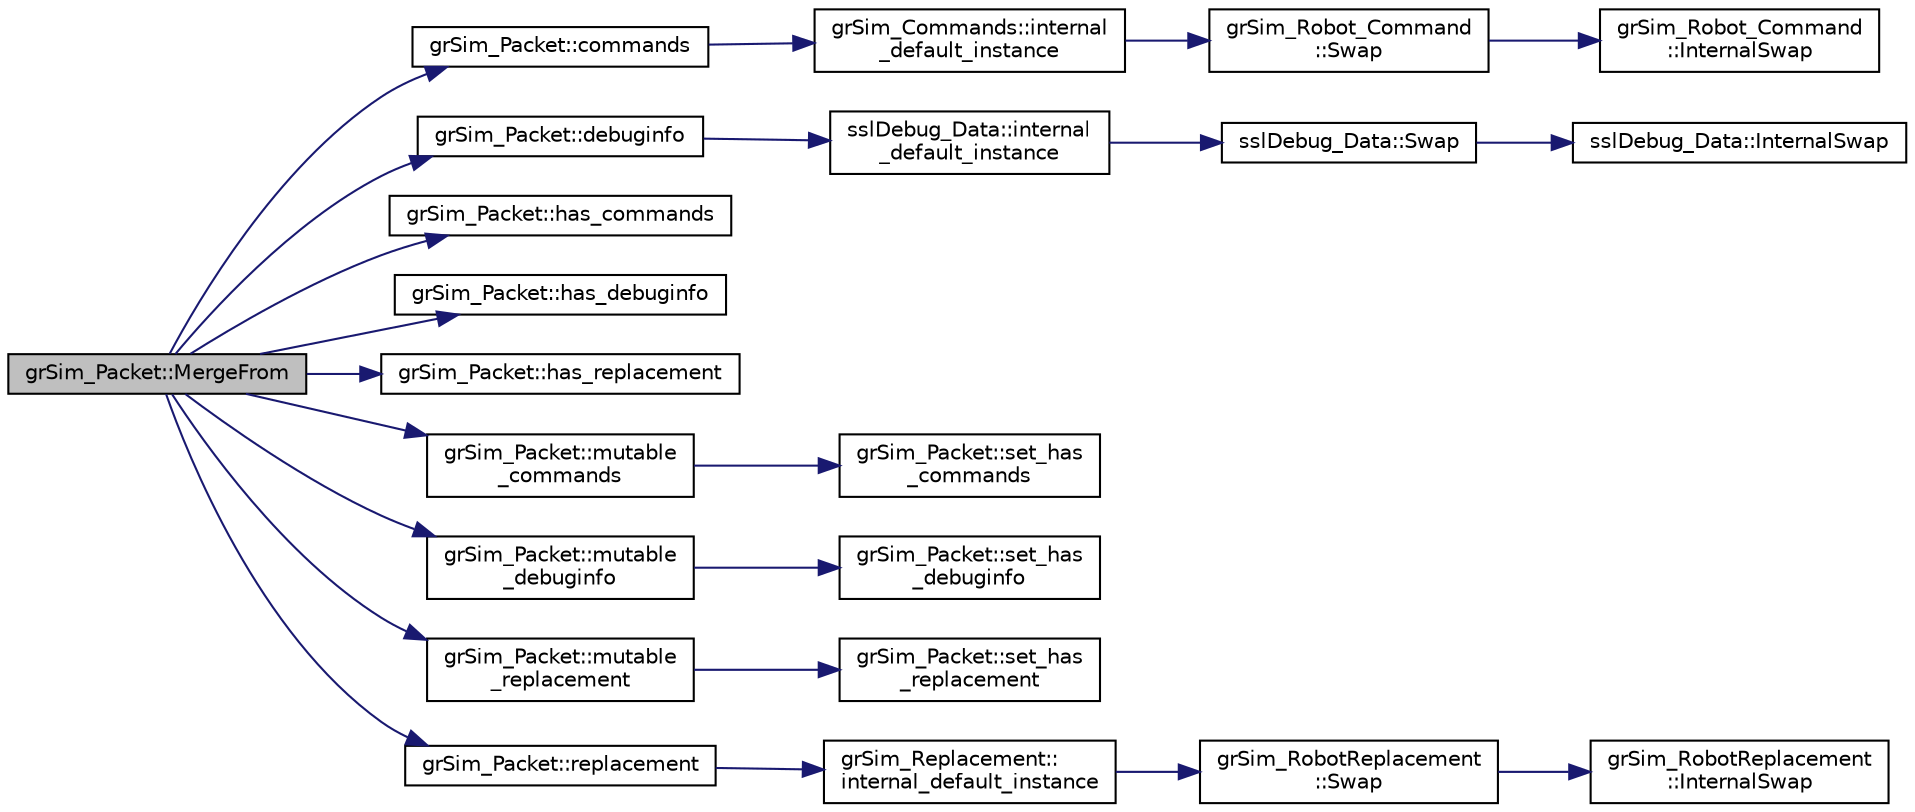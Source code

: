 digraph "grSim_Packet::MergeFrom"
{
 // INTERACTIVE_SVG=YES
  edge [fontname="Helvetica",fontsize="10",labelfontname="Helvetica",labelfontsize="10"];
  node [fontname="Helvetica",fontsize="10",shape=record];
  rankdir="LR";
  Node1 [label="grSim_Packet::MergeFrom",height=0.2,width=0.4,color="black", fillcolor="grey75", style="filled", fontcolor="black"];
  Node1 -> Node2 [color="midnightblue",fontsize="10",style="solid",fontname="Helvetica"];
  Node2 [label="grSim_Packet::commands",height=0.2,width=0.4,color="black", fillcolor="white", style="filled",URL="$d3/db5/classgr_sim___packet.html#a3198505f4a5ef2d22038efee9331a760"];
  Node2 -> Node3 [color="midnightblue",fontsize="10",style="solid",fontname="Helvetica"];
  Node3 [label="grSim_Commands::internal\l_default_instance",height=0.2,width=0.4,color="black", fillcolor="white", style="filled",URL="$d0/d13/classgr_sim___commands.html#a3098a0a4b94dd42c3be0f6b4bedbf663"];
  Node3 -> Node4 [color="midnightblue",fontsize="10",style="solid",fontname="Helvetica"];
  Node4 [label="grSim_Robot_Command\l::Swap",height=0.2,width=0.4,color="black", fillcolor="white", style="filled",URL="$d1/d68/classgr_sim___robot___command.html#a3308bdb23be31e83cb52dee2b25e000e"];
  Node4 -> Node5 [color="midnightblue",fontsize="10",style="solid",fontname="Helvetica"];
  Node5 [label="grSim_Robot_Command\l::InternalSwap",height=0.2,width=0.4,color="black", fillcolor="white", style="filled",URL="$d1/d68/classgr_sim___robot___command.html#a7b3aa15368c13307afb9bda35340540b"];
  Node1 -> Node6 [color="midnightblue",fontsize="10",style="solid",fontname="Helvetica"];
  Node6 [label="grSim_Packet::debuginfo",height=0.2,width=0.4,color="black", fillcolor="white", style="filled",URL="$d3/db5/classgr_sim___packet.html#ae412290f0890a769e706652e59432fbc"];
  Node6 -> Node7 [color="midnightblue",fontsize="10",style="solid",fontname="Helvetica"];
  Node7 [label="sslDebug_Data::internal\l_default_instance",height=0.2,width=0.4,color="black", fillcolor="white", style="filled",URL="$d4/d17/classssl_debug___data.html#a6c228149dad67debe9f7bb7ff372e455"];
  Node7 -> Node8 [color="midnightblue",fontsize="10",style="solid",fontname="Helvetica"];
  Node8 [label="sslDebug_Data::Swap",height=0.2,width=0.4,color="black", fillcolor="white", style="filled",URL="$d4/d17/classssl_debug___data.html#af803d7f7fe7f09ef001308777613478e"];
  Node8 -> Node9 [color="midnightblue",fontsize="10",style="solid",fontname="Helvetica"];
  Node9 [label="sslDebug_Data::InternalSwap",height=0.2,width=0.4,color="black", fillcolor="white", style="filled",URL="$d4/d17/classssl_debug___data.html#aaa637191c2ab15c4b8bfe78c6f9b098a"];
  Node1 -> Node10 [color="midnightblue",fontsize="10",style="solid",fontname="Helvetica"];
  Node10 [label="grSim_Packet::has_commands",height=0.2,width=0.4,color="black", fillcolor="white", style="filled",URL="$d3/db5/classgr_sim___packet.html#a1d8ff8109c642a1faab29a6fc4b6bb53"];
  Node1 -> Node11 [color="midnightblue",fontsize="10",style="solid",fontname="Helvetica"];
  Node11 [label="grSim_Packet::has_debuginfo",height=0.2,width=0.4,color="black", fillcolor="white", style="filled",URL="$d3/db5/classgr_sim___packet.html#a36d28a1340dc6b59f047ed45e01adfde"];
  Node1 -> Node12 [color="midnightblue",fontsize="10",style="solid",fontname="Helvetica"];
  Node12 [label="grSim_Packet::has_replacement",height=0.2,width=0.4,color="black", fillcolor="white", style="filled",URL="$d3/db5/classgr_sim___packet.html#ad0a738e8174ef42182b65cf66bb6e548"];
  Node1 -> Node13 [color="midnightblue",fontsize="10",style="solid",fontname="Helvetica"];
  Node13 [label="grSim_Packet::mutable\l_commands",height=0.2,width=0.4,color="black", fillcolor="white", style="filled",URL="$d3/db5/classgr_sim___packet.html#adefd4fb7b1b41f5ec8bc62901b4e8c1a"];
  Node13 -> Node14 [color="midnightblue",fontsize="10",style="solid",fontname="Helvetica"];
  Node14 [label="grSim_Packet::set_has\l_commands",height=0.2,width=0.4,color="black", fillcolor="white", style="filled",URL="$d3/db5/classgr_sim___packet.html#ac42c0d3455a03f8d4e97adac8f2b5966"];
  Node1 -> Node15 [color="midnightblue",fontsize="10",style="solid",fontname="Helvetica"];
  Node15 [label="grSim_Packet::mutable\l_debuginfo",height=0.2,width=0.4,color="black", fillcolor="white", style="filled",URL="$d3/db5/classgr_sim___packet.html#add4fa9dd1a196ded4a4a6e7cabff3e31"];
  Node15 -> Node16 [color="midnightblue",fontsize="10",style="solid",fontname="Helvetica"];
  Node16 [label="grSim_Packet::set_has\l_debuginfo",height=0.2,width=0.4,color="black", fillcolor="white", style="filled",URL="$d3/db5/classgr_sim___packet.html#ac82c03bda2211fecb6b287c9a169adb5"];
  Node1 -> Node17 [color="midnightblue",fontsize="10",style="solid",fontname="Helvetica"];
  Node17 [label="grSim_Packet::mutable\l_replacement",height=0.2,width=0.4,color="black", fillcolor="white", style="filled",URL="$d3/db5/classgr_sim___packet.html#aab5119804259783bd9c62b55cf3de3c2"];
  Node17 -> Node18 [color="midnightblue",fontsize="10",style="solid",fontname="Helvetica"];
  Node18 [label="grSim_Packet::set_has\l_replacement",height=0.2,width=0.4,color="black", fillcolor="white", style="filled",URL="$d3/db5/classgr_sim___packet.html#a5cf55280f21bd957a50126bb699daa51"];
  Node1 -> Node19 [color="midnightblue",fontsize="10",style="solid",fontname="Helvetica"];
  Node19 [label="grSim_Packet::replacement",height=0.2,width=0.4,color="black", fillcolor="white", style="filled",URL="$d3/db5/classgr_sim___packet.html#a51fbcaf5f35b5a58f466a8d9564d8557"];
  Node19 -> Node20 [color="midnightblue",fontsize="10",style="solid",fontname="Helvetica"];
  Node20 [label="grSim_Replacement::\linternal_default_instance",height=0.2,width=0.4,color="black", fillcolor="white", style="filled",URL="$d0/de6/classgr_sim___replacement.html#a06c10c9606d45b42974d31bb43fcb204"];
  Node20 -> Node21 [color="midnightblue",fontsize="10",style="solid",fontname="Helvetica"];
  Node21 [label="grSim_RobotReplacement\l::Swap",height=0.2,width=0.4,color="black", fillcolor="white", style="filled",URL="$d5/da8/classgr_sim___robot_replacement.html#abd95074604ac37e6efea260e8a420dc1"];
  Node21 -> Node22 [color="midnightblue",fontsize="10",style="solid",fontname="Helvetica"];
  Node22 [label="grSim_RobotReplacement\l::InternalSwap",height=0.2,width=0.4,color="black", fillcolor="white", style="filled",URL="$d5/da8/classgr_sim___robot_replacement.html#a2965b7738fd7b8b18b3bc4fb90972e17"];
}
